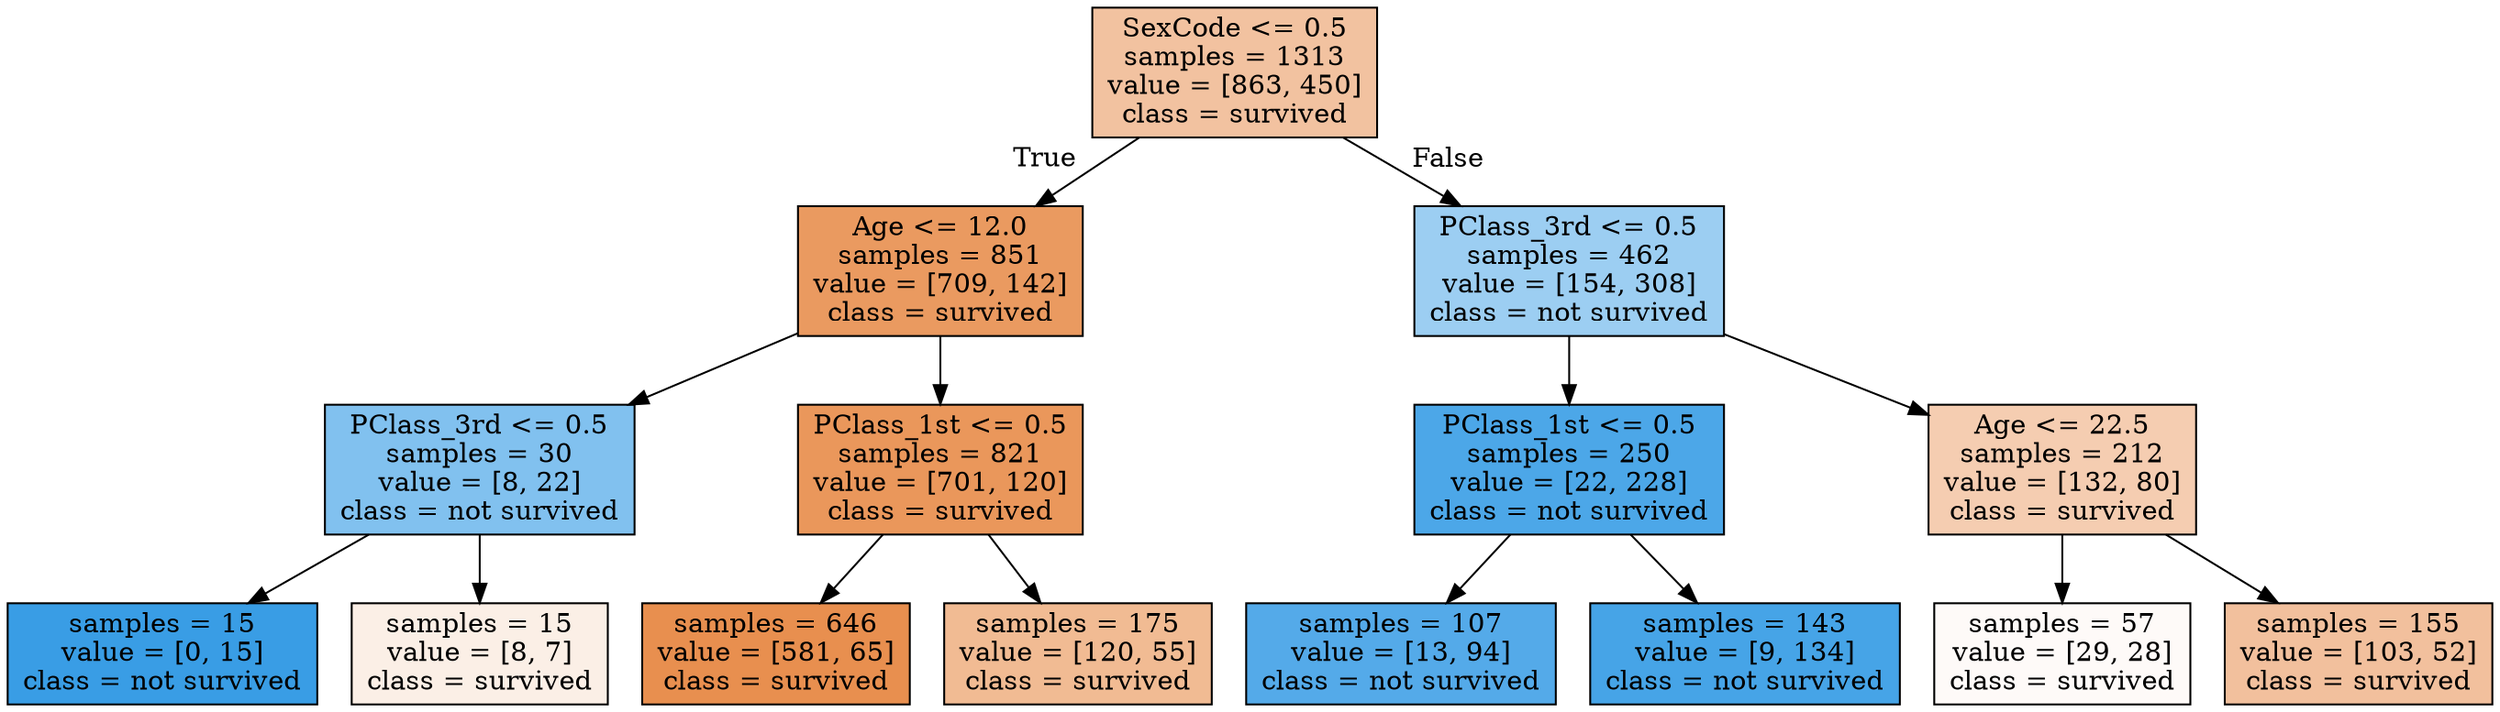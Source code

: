 digraph Tree {
node [shape=box, style="filled", color="black"] ;
0 [label="SexCode <= 0.5\nsamples = 1313\nvalue = [863, 450]\nclass = survived", fillcolor="#e581397a"] ;
1 [label="Age <= 12.0\nsamples = 851\nvalue = [709, 142]\nclass = survived", fillcolor="#e58139cc"] ;
0 -> 1 [labeldistance=2.5, labelangle=45, headlabel="True"] ;
2 [label="PClass_3rd <= 0.5\nsamples = 30\nvalue = [8, 22]\nclass = not survived", fillcolor="#399de5a2"] ;
1 -> 2 ;
3 [label="samples = 15\nvalue = [0, 15]\nclass = not survived", fillcolor="#399de5ff"] ;
2 -> 3 ;
4 [label="samples = 15\nvalue = [8, 7]\nclass = survived", fillcolor="#e5813920"] ;
2 -> 4 ;
5 [label="PClass_1st <= 0.5\nsamples = 821\nvalue = [701, 120]\nclass = survived", fillcolor="#e58139d3"] ;
1 -> 5 ;
6 [label="samples = 646\nvalue = [581, 65]\nclass = survived", fillcolor="#e58139e2"] ;
5 -> 6 ;
7 [label="samples = 175\nvalue = [120, 55]\nclass = survived", fillcolor="#e581398a"] ;
5 -> 7 ;
8 [label="PClass_3rd <= 0.5\nsamples = 462\nvalue = [154, 308]\nclass = not survived", fillcolor="#399de57f"] ;
0 -> 8 [labeldistance=2.5, labelangle=-45, headlabel="False"] ;
9 [label="PClass_1st <= 0.5\nsamples = 250\nvalue = [22, 228]\nclass = not survived", fillcolor="#399de5e6"] ;
8 -> 9 ;
10 [label="samples = 107\nvalue = [13, 94]\nclass = not survived", fillcolor="#399de5dc"] ;
9 -> 10 ;
11 [label="samples = 143\nvalue = [9, 134]\nclass = not survived", fillcolor="#399de5ee"] ;
9 -> 11 ;
12 [label="Age <= 22.5\nsamples = 212\nvalue = [132, 80]\nclass = survived", fillcolor="#e5813964"] ;
8 -> 12 ;
13 [label="samples = 57\nvalue = [29, 28]\nclass = survived", fillcolor="#e5813909"] ;
12 -> 13 ;
14 [label="samples = 155\nvalue = [103, 52]\nclass = survived", fillcolor="#e581397e"] ;
12 -> 14 ;
}